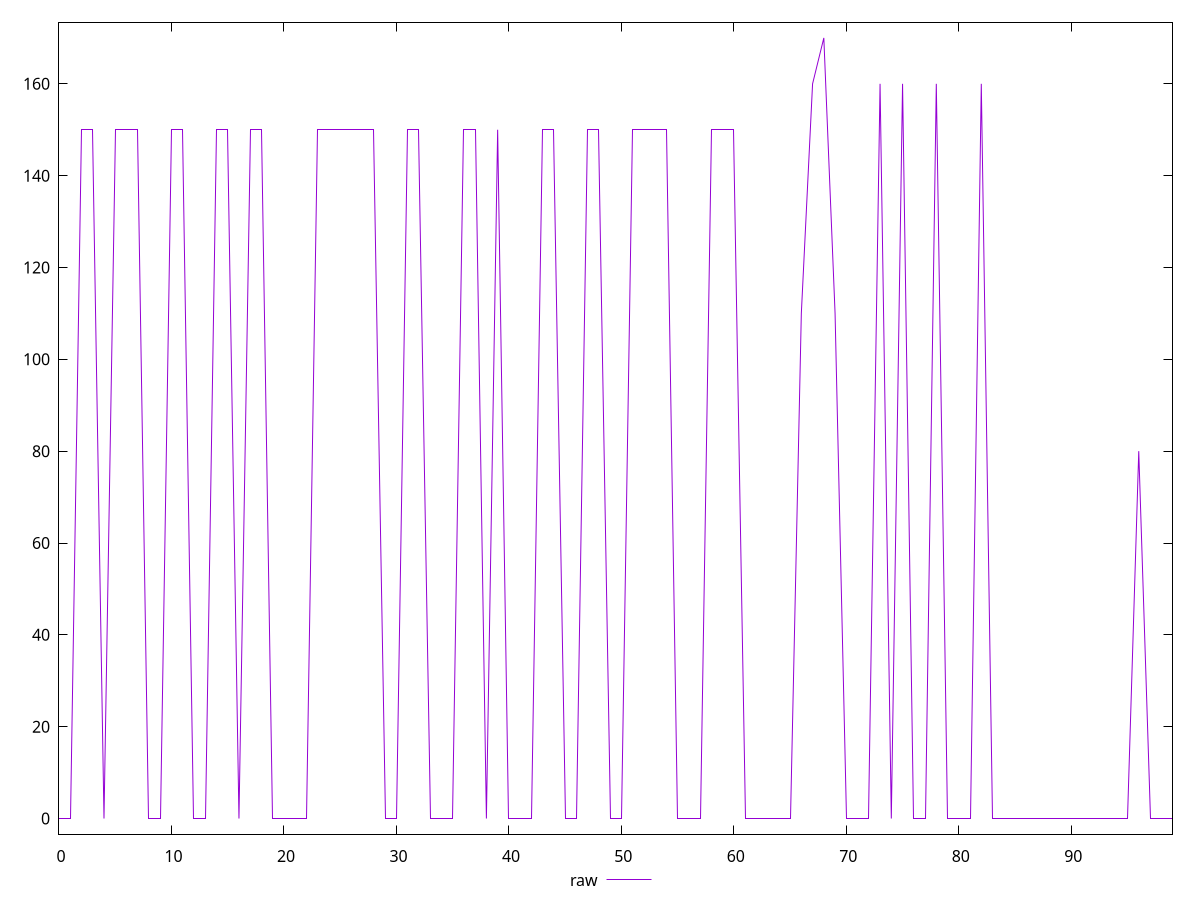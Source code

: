 reset

$raw <<EOF
0 0
1 0
2 150
3 150
4 0
5 150
6 150
7 150
8 0
9 0
10 150
11 150
12 0
13 0
14 150
15 150
16 0
17 150
18 150
19 0
20 0
21 0
22 0
23 150
24 150
25 150
26 150
27 150
28 150
29 0
30 0
31 150
32 150
33 0
34 0
35 0
36 150
37 150
38 0
39 150
40 0
41 0
42 0
43 150
44 150
45 0
46 0
47 150
48 150
49 0
50 0
51 150
52 150
53 150
54 150
55 0
56 0
57 0
58 150
59 150
60 150
61 0
62 0
63 0
64 0
65 0
66 110
67 160
68 170
69 110
70 0
71 0
72 0
73 160
74 0
75 160
76 0
77 0
78 160
79 0
80 0
81 0
82 160
83 0
84 0
85 0
86 0
87 0
88 0
89 0
90 0
91 0
92 0
93 0
94 0
95 0
96 80
97 0
98 0
99 0
EOF

set key outside below
set xrange [0:99]
set yrange [-3.4:173.4]
set trange [-3.4:173.4]
set terminal svg size 640, 500 enhanced background rgb 'white'
set output "report_00018_2021-02-10T15-25-16.877Z/unused-css-rules/samples/pages+cached/raw/values.svg"

plot $raw title "raw" with line

reset
